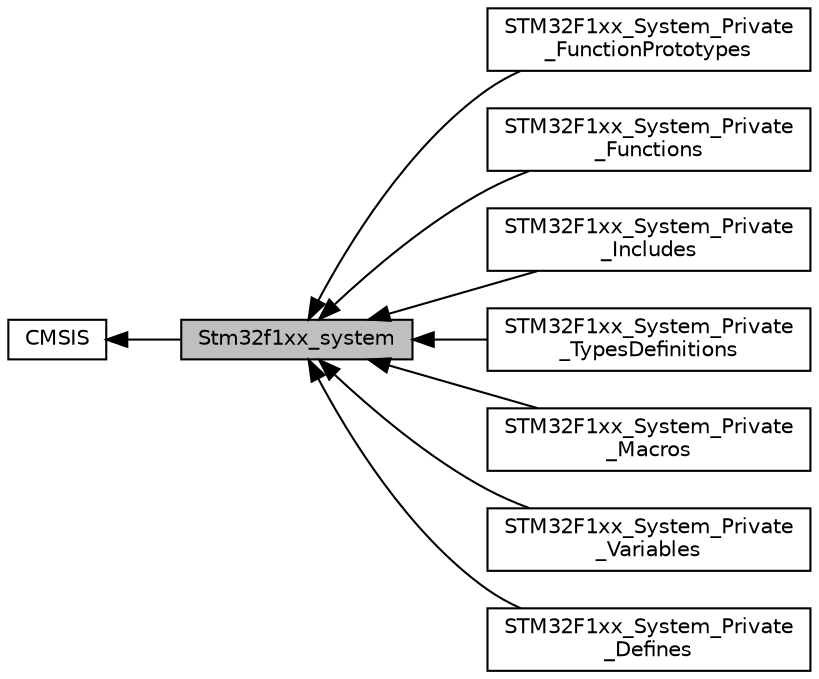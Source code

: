 digraph "Stm32f1xx_system"
{
  edge [fontname="Helvetica",fontsize="10",labelfontname="Helvetica",labelfontsize="10"];
  node [fontname="Helvetica",fontsize="10",shape=box];
  rankdir=LR;
  Node8 [label="STM32F1xx_System_Private\l_FunctionPrototypes",height=0.2,width=0.4,color="black", fillcolor="white", style="filled",URL="$group___s_t_m32_f1xx___system___private___function_prototypes.html",tooltip=" "];
  Node1 [label="Stm32f1xx_system",height=0.2,width=0.4,color="black", fillcolor="grey75", style="filled", fontcolor="black",tooltip=" "];
  Node9 [label="STM32F1xx_System_Private\l_Functions",height=0.2,width=0.4,color="black", fillcolor="white", style="filled",URL="$group___s_t_m32_f1xx___system___private___functions.html",tooltip=" "];
  Node3 [label="STM32F1xx_System_Private\l_Includes",height=0.2,width=0.4,color="black", fillcolor="white", style="filled",URL="$group___s_t_m32_f1xx___system___private___includes.html",tooltip=" "];
  Node4 [label="STM32F1xx_System_Private\l_TypesDefinitions",height=0.2,width=0.4,color="black", fillcolor="white", style="filled",URL="$group___s_t_m32_f1xx___system___private___types_definitions.html",tooltip=" "];
  Node6 [label="STM32F1xx_System_Private\l_Macros",height=0.2,width=0.4,color="black", fillcolor="white", style="filled",URL="$group___s_t_m32_f1xx___system___private___macros.html",tooltip=" "];
  Node2 [label="CMSIS",height=0.2,width=0.4,color="black", fillcolor="white", style="filled",URL="$group___c_m_s_i_s.html",tooltip=" "];
  Node7 [label="STM32F1xx_System_Private\l_Variables",height=0.2,width=0.4,color="black", fillcolor="white", style="filled",URL="$group___s_t_m32_f1xx___system___private___variables.html",tooltip=" "];
  Node5 [label="STM32F1xx_System_Private\l_Defines",height=0.2,width=0.4,color="black", fillcolor="white", style="filled",URL="$group___s_t_m32_f1xx___system___private___defines.html",tooltip=" "];
  Node2->Node1 [shape=plaintext, dir="back", style="solid"];
  Node1->Node3 [shape=plaintext, dir="back", style="solid"];
  Node1->Node4 [shape=plaintext, dir="back", style="solid"];
  Node1->Node5 [shape=plaintext, dir="back", style="solid"];
  Node1->Node6 [shape=plaintext, dir="back", style="solid"];
  Node1->Node7 [shape=plaintext, dir="back", style="solid"];
  Node1->Node8 [shape=plaintext, dir="back", style="solid"];
  Node1->Node9 [shape=plaintext, dir="back", style="solid"];
}
